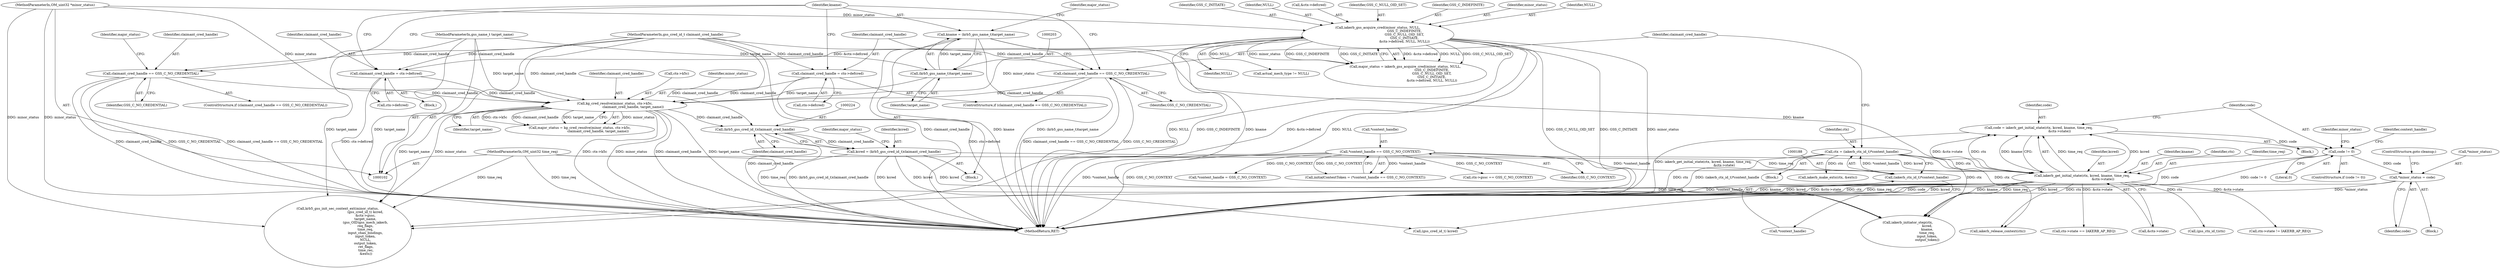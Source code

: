 digraph "0_krb5_e04f0283516e80d2f93366e0d479d13c9b5c8c2a_3@pointer" {
"1000248" [label="(Call,*minor_status = code)"];
"1000244" [label="(Call,code != 0)"];
"1000232" [label="(Call,code = iakerb_get_initial_state(ctx, kcred, kname, time_req,\n                                        &ctx->state))"];
"1000234" [label="(Call,iakerb_get_initial_state(ctx, kcred, kname, time_req,\n                                        &ctx->state))"];
"1000185" [label="(Call,ctx = (iakerb_ctx_id_t)*context_handle)"];
"1000187" [label="(Call,(iakerb_ctx_id_t)*context_handle)"];
"1000132" [label="(Call,*context_handle == GSS_C_NO_CONTEXT)"];
"1000221" [label="(Call,kcred = (krb5_gss_cred_id_t)claimant_cred_handle)"];
"1000223" [label="(Call,(krb5_gss_cred_id_t)claimant_cred_handle)"];
"1000207" [label="(Call,kg_cred_resolve(minor_status, ctx->k5c,\n                                   claimant_cred_handle, target_name))"];
"1000162" [label="(Call,iakerb_gss_acquire_cred(minor_status, NULL,\n                                                   GSS_C_INDEFINITE,\n                                                   GSS_C_NULL_OID_SET,\n                                                   GSS_C_INITIATE,\n                                                   &ctx->defcred, NULL, NULL))"];
"1000103" [label="(MethodParameterIn,OM_uint32 *minor_status)"];
"1000156" [label="(Call,claimant_cred_handle == GSS_C_NO_CREDENTIAL)"];
"1000104" [label="(MethodParameterIn,gss_cred_id_t claimant_cred_handle)"];
"1000192" [label="(Call,claimant_cred_handle == GSS_C_NO_CREDENTIAL)"];
"1000195" [label="(Call,claimant_cred_handle = ctx->defcred)"];
"1000178" [label="(Call,claimant_cred_handle = ctx->defcred)"];
"1000202" [label="(Call,(krb5_gss_name_t)target_name)"];
"1000106" [label="(MethodParameterIn,gss_name_t target_name)"];
"1000200" [label="(Call,kname = (krb5_gss_name_t)target_name)"];
"1000109" [label="(MethodParameterIn,OM_uint32 time_req)"];
"1000326" [label="(Call,krb5_gss_init_sec_context_ext(minor_status,\n                                                     (gss_cred_id_t) kcred,\n                                                     &ctx->gssc,\n                                                     target_name,\n                                                     (gss_OID)gss_mech_iakerb,\n                                                     req_flags,\n                                                     time_req,\n                                                     input_chan_bindings,\n                                                     input_token,\n                                                     NULL,\n                                                     output_token,\n                                                      ret_flags,\n                                                      time_rec,\n                                                      &exts))"];
"1000243" [label="(ControlStructure,if (code != 0))"];
"1000311" [label="(Call,iakerb_make_exts(ctx, &exts))"];
"1000186" [label="(Identifier,ctx)"];
"1000232" [label="(Call,code = iakerb_get_initial_state(ctx, kcred, kname, time_req,\n                                        &ctx->state))"];
"1000212" [label="(Identifier,claimant_cred_handle)"];
"1000213" [label="(Identifier,target_name)"];
"1000156" [label="(Call,claimant_cred_handle == GSS_C_NO_CREDENTIAL)"];
"1000178" [label="(Call,claimant_cred_handle = ctx->defcred)"];
"1000162" [label="(Call,iakerb_gss_acquire_cred(minor_status, NULL,\n                                                   GSS_C_INDEFINITE,\n                                                   GSS_C_NULL_OID_SET,\n                                                   GSS_C_INITIATE,\n                                                   &ctx->defcred, NULL, NULL))"];
"1000233" [label="(Identifier,code)"];
"1000116" [label="(Block,)"];
"1000195" [label="(Call,claimant_cred_handle = ctx->defcred)"];
"1000179" [label="(Identifier,claimant_cred_handle)"];
"1000132" [label="(Call,*context_handle == GSS_C_NO_CONTEXT)"];
"1000234" [label="(Call,iakerb_get_initial_state(ctx, kcred, kname, time_req,\n                                        &ctx->state))"];
"1000209" [label="(Call,ctx->k5c)"];
"1000328" [label="(Call,(gss_cred_id_t) kcred)"];
"1000236" [label="(Identifier,kcred)"];
"1000227" [label="(Identifier,major_status)"];
"1000247" [label="(Block,)"];
"1000252" [label="(ControlStructure,goto cleanup;)"];
"1000371" [label="(Call,actual_mech_type != NULL)"];
"1000256" [label="(Call,(gss_ctx_id_t)ctx)"];
"1000167" [label="(Identifier,GSS_C_INITIATE)"];
"1000205" [label="(Call,major_status = kg_cred_resolve(minor_status, ctx->k5c,\n                                   claimant_cred_handle, target_name))"];
"1000206" [label="(Identifier,major_status)"];
"1000248" [label="(Call,*minor_status = code)"];
"1000109" [label="(MethodParameterIn,OM_uint32 time_req)"];
"1000189" [label="(Call,*context_handle)"];
"1000251" [label="(Identifier,code)"];
"1000161" [label="(Identifier,major_status)"];
"1000164" [label="(Identifier,NULL)"];
"1000160" [label="(Call,major_status = iakerb_gss_acquire_cred(minor_status, NULL,\n                                                   GSS_C_INDEFINITE,\n                                                   GSS_C_NULL_OID_SET,\n                                                   GSS_C_INITIATE,\n                                                   &ctx->defcred, NULL, NULL))"];
"1000200" [label="(Call,kname = (krb5_gss_name_t)target_name)"];
"1000245" [label="(Identifier,code)"];
"1000168" [label="(Call,&ctx->defcred)"];
"1000244" [label="(Call,code != 0)"];
"1000192" [label="(Call,claimant_cred_handle == GSS_C_NO_CREDENTIAL)"];
"1000260" [label="(Call,ctx->state != IAKERB_AP_REQ)"];
"1000231" [label="(Block,)"];
"1000250" [label="(Identifier,minor_status)"];
"1000130" [label="(Call,initialContextToken = (*context_handle == GSS_C_NO_CONTEXT))"];
"1000249" [label="(Call,*minor_status)"];
"1000222" [label="(Identifier,kcred)"];
"1000155" [label="(ControlStructure,if (claimant_cred_handle == GSS_C_NO_CREDENTIAL))"];
"1000157" [label="(Identifier,claimant_cred_handle)"];
"1000104" [label="(MethodParameterIn,gss_cred_id_t claimant_cred_handle)"];
"1000204" [label="(Identifier,target_name)"];
"1000133" [label="(Call,*context_handle)"];
"1000421" [label="(MethodReturn,RET)"];
"1000103" [label="(MethodParameterIn,OM_uint32 *minor_status)"];
"1000106" [label="(MethodParameterIn,gss_name_t target_name)"];
"1000268" [label="(Call,iakerb_initiator_step(ctx,\n                                     kcred,\n                                     kname,\n                                     time_req,\n                                     input_token,\n                                     output_token))"];
"1000158" [label="(Identifier,GSS_C_NO_CREDENTIAL)"];
"1000208" [label="(Identifier,minor_status)"];
"1000197" [label="(Call,ctx->defcred)"];
"1000166" [label="(Identifier,GSS_C_NULL_OID_SET)"];
"1000413" [label="(Call,iakerb_release_context(ctx))"];
"1000196" [label="(Identifier,claimant_cred_handle)"];
"1000316" [label="(Call,ctx->gssc == GSS_C_NO_CONTEXT)"];
"1000221" [label="(Call,kcred = (krb5_gss_cred_id_t)claimant_cred_handle)"];
"1000246" [label="(Literal,0)"];
"1000191" [label="(ControlStructure,if (claimant_cred_handle == GSS_C_NO_CREDENTIAL))"];
"1000223" [label="(Call,(krb5_gss_cred_id_t)claimant_cred_handle)"];
"1000194" [label="(Identifier,GSS_C_NO_CREDENTIAL)"];
"1000180" [label="(Call,ctx->defcred)"];
"1000225" [label="(Identifier,claimant_cred_handle)"];
"1000165" [label="(Identifier,GSS_C_INDEFINITE)"];
"1000184" [label="(Block,)"];
"1000135" [label="(Identifier,GSS_C_NO_CONTEXT)"];
"1000237" [label="(Identifier,kname)"];
"1000207" [label="(Call,kg_cred_resolve(minor_status, ctx->k5c,\n                                   claimant_cred_handle, target_name))"];
"1000159" [label="(Block,)"];
"1000187" [label="(Call,(iakerb_ctx_id_t)*context_handle)"];
"1000293" [label="(Call,ctx->state == IAKERB_AP_REQ)"];
"1000255" [label="(Identifier,context_handle)"];
"1000163" [label="(Identifier,minor_status)"];
"1000235" [label="(Identifier,ctx)"];
"1000202" [label="(Call,(krb5_gss_name_t)target_name)"];
"1000238" [label="(Identifier,time_req)"];
"1000201" [label="(Identifier,kname)"];
"1000173" [label="(Identifier,NULL)"];
"1000415" [label="(Call,*context_handle = GSS_C_NO_CONTEXT)"];
"1000172" [label="(Identifier,NULL)"];
"1000185" [label="(Call,ctx = (iakerb_ctx_id_t)*context_handle)"];
"1000193" [label="(Identifier,claimant_cred_handle)"];
"1000239" [label="(Call,&ctx->state)"];
"1000248" -> "1000247"  [label="AST: "];
"1000248" -> "1000251"  [label="CFG: "];
"1000249" -> "1000248"  [label="AST: "];
"1000251" -> "1000248"  [label="AST: "];
"1000252" -> "1000248"  [label="CFG: "];
"1000248" -> "1000421"  [label="DDG: code"];
"1000248" -> "1000421"  [label="DDG: *minor_status"];
"1000244" -> "1000248"  [label="DDG: code"];
"1000244" -> "1000243"  [label="AST: "];
"1000244" -> "1000246"  [label="CFG: "];
"1000245" -> "1000244"  [label="AST: "];
"1000246" -> "1000244"  [label="AST: "];
"1000250" -> "1000244"  [label="CFG: "];
"1000255" -> "1000244"  [label="CFG: "];
"1000244" -> "1000421"  [label="DDG: code != 0"];
"1000244" -> "1000421"  [label="DDG: code"];
"1000232" -> "1000244"  [label="DDG: code"];
"1000232" -> "1000231"  [label="AST: "];
"1000232" -> "1000234"  [label="CFG: "];
"1000233" -> "1000232"  [label="AST: "];
"1000234" -> "1000232"  [label="AST: "];
"1000245" -> "1000232"  [label="CFG: "];
"1000232" -> "1000421"  [label="DDG: iakerb_get_initial_state(ctx, kcred, kname, time_req,\n                                        &ctx->state)"];
"1000234" -> "1000232"  [label="DDG: time_req"];
"1000234" -> "1000232"  [label="DDG: kcred"];
"1000234" -> "1000232"  [label="DDG: &ctx->state"];
"1000234" -> "1000232"  [label="DDG: ctx"];
"1000234" -> "1000232"  [label="DDG: kname"];
"1000234" -> "1000239"  [label="CFG: "];
"1000235" -> "1000234"  [label="AST: "];
"1000236" -> "1000234"  [label="AST: "];
"1000237" -> "1000234"  [label="AST: "];
"1000238" -> "1000234"  [label="AST: "];
"1000239" -> "1000234"  [label="AST: "];
"1000234" -> "1000421"  [label="DDG: kname"];
"1000234" -> "1000421"  [label="DDG: kcred"];
"1000234" -> "1000421"  [label="DDG: &ctx->state"];
"1000234" -> "1000421"  [label="DDG: ctx"];
"1000234" -> "1000421"  [label="DDG: time_req"];
"1000185" -> "1000234"  [label="DDG: ctx"];
"1000221" -> "1000234"  [label="DDG: kcred"];
"1000200" -> "1000234"  [label="DDG: kname"];
"1000109" -> "1000234"  [label="DDG: time_req"];
"1000234" -> "1000256"  [label="DDG: ctx"];
"1000234" -> "1000260"  [label="DDG: &ctx->state"];
"1000234" -> "1000268"  [label="DDG: kcred"];
"1000234" -> "1000268"  [label="DDG: kname"];
"1000234" -> "1000268"  [label="DDG: time_req"];
"1000234" -> "1000293"  [label="DDG: &ctx->state"];
"1000234" -> "1000328"  [label="DDG: kcred"];
"1000234" -> "1000326"  [label="DDG: time_req"];
"1000234" -> "1000413"  [label="DDG: ctx"];
"1000185" -> "1000184"  [label="AST: "];
"1000185" -> "1000187"  [label="CFG: "];
"1000186" -> "1000185"  [label="AST: "];
"1000187" -> "1000185"  [label="AST: "];
"1000193" -> "1000185"  [label="CFG: "];
"1000185" -> "1000421"  [label="DDG: ctx"];
"1000185" -> "1000421"  [label="DDG: (iakerb_ctx_id_t)*context_handle"];
"1000187" -> "1000185"  [label="DDG: *context_handle"];
"1000185" -> "1000268"  [label="DDG: ctx"];
"1000185" -> "1000311"  [label="DDG: ctx"];
"1000185" -> "1000413"  [label="DDG: ctx"];
"1000187" -> "1000189"  [label="CFG: "];
"1000188" -> "1000187"  [label="AST: "];
"1000189" -> "1000187"  [label="AST: "];
"1000187" -> "1000421"  [label="DDG: *context_handle"];
"1000132" -> "1000187"  [label="DDG: *context_handle"];
"1000132" -> "1000130"  [label="AST: "];
"1000132" -> "1000135"  [label="CFG: "];
"1000133" -> "1000132"  [label="AST: "];
"1000135" -> "1000132"  [label="AST: "];
"1000130" -> "1000132"  [label="CFG: "];
"1000132" -> "1000421"  [label="DDG: *context_handle"];
"1000132" -> "1000421"  [label="DDG: GSS_C_NO_CONTEXT"];
"1000132" -> "1000130"  [label="DDG: *context_handle"];
"1000132" -> "1000130"  [label="DDG: GSS_C_NO_CONTEXT"];
"1000132" -> "1000316"  [label="DDG: GSS_C_NO_CONTEXT"];
"1000132" -> "1000415"  [label="DDG: GSS_C_NO_CONTEXT"];
"1000221" -> "1000116"  [label="AST: "];
"1000221" -> "1000223"  [label="CFG: "];
"1000222" -> "1000221"  [label="AST: "];
"1000223" -> "1000221"  [label="AST: "];
"1000227" -> "1000221"  [label="CFG: "];
"1000221" -> "1000421"  [label="DDG: (krb5_gss_cred_id_t)claimant_cred_handle"];
"1000221" -> "1000421"  [label="DDG: kcred"];
"1000223" -> "1000221"  [label="DDG: claimant_cred_handle"];
"1000221" -> "1000268"  [label="DDG: kcred"];
"1000221" -> "1000328"  [label="DDG: kcred"];
"1000223" -> "1000225"  [label="CFG: "];
"1000224" -> "1000223"  [label="AST: "];
"1000225" -> "1000223"  [label="AST: "];
"1000223" -> "1000421"  [label="DDG: claimant_cred_handle"];
"1000207" -> "1000223"  [label="DDG: claimant_cred_handle"];
"1000104" -> "1000223"  [label="DDG: claimant_cred_handle"];
"1000207" -> "1000205"  [label="AST: "];
"1000207" -> "1000213"  [label="CFG: "];
"1000208" -> "1000207"  [label="AST: "];
"1000209" -> "1000207"  [label="AST: "];
"1000212" -> "1000207"  [label="AST: "];
"1000213" -> "1000207"  [label="AST: "];
"1000205" -> "1000207"  [label="CFG: "];
"1000207" -> "1000421"  [label="DDG: ctx->k5c"];
"1000207" -> "1000421"  [label="DDG: minor_status"];
"1000207" -> "1000421"  [label="DDG: claimant_cred_handle"];
"1000207" -> "1000421"  [label="DDG: target_name"];
"1000207" -> "1000205"  [label="DDG: minor_status"];
"1000207" -> "1000205"  [label="DDG: ctx->k5c"];
"1000207" -> "1000205"  [label="DDG: claimant_cred_handle"];
"1000207" -> "1000205"  [label="DDG: target_name"];
"1000162" -> "1000207"  [label="DDG: minor_status"];
"1000103" -> "1000207"  [label="DDG: minor_status"];
"1000156" -> "1000207"  [label="DDG: claimant_cred_handle"];
"1000192" -> "1000207"  [label="DDG: claimant_cred_handle"];
"1000195" -> "1000207"  [label="DDG: claimant_cred_handle"];
"1000178" -> "1000207"  [label="DDG: claimant_cred_handle"];
"1000104" -> "1000207"  [label="DDG: claimant_cred_handle"];
"1000202" -> "1000207"  [label="DDG: target_name"];
"1000106" -> "1000207"  [label="DDG: target_name"];
"1000207" -> "1000326"  [label="DDG: minor_status"];
"1000207" -> "1000326"  [label="DDG: target_name"];
"1000162" -> "1000160"  [label="AST: "];
"1000162" -> "1000173"  [label="CFG: "];
"1000163" -> "1000162"  [label="AST: "];
"1000164" -> "1000162"  [label="AST: "];
"1000165" -> "1000162"  [label="AST: "];
"1000166" -> "1000162"  [label="AST: "];
"1000167" -> "1000162"  [label="AST: "];
"1000168" -> "1000162"  [label="AST: "];
"1000172" -> "1000162"  [label="AST: "];
"1000173" -> "1000162"  [label="AST: "];
"1000160" -> "1000162"  [label="CFG: "];
"1000162" -> "1000421"  [label="DDG: &ctx->defcred"];
"1000162" -> "1000421"  [label="DDG: NULL"];
"1000162" -> "1000421"  [label="DDG: GSS_C_NULL_OID_SET"];
"1000162" -> "1000421"  [label="DDG: GSS_C_INITIATE"];
"1000162" -> "1000421"  [label="DDG: minor_status"];
"1000162" -> "1000421"  [label="DDG: GSS_C_INDEFINITE"];
"1000162" -> "1000160"  [label="DDG: &ctx->defcred"];
"1000162" -> "1000160"  [label="DDG: NULL"];
"1000162" -> "1000160"  [label="DDG: GSS_C_NULL_OID_SET"];
"1000162" -> "1000160"  [label="DDG: minor_status"];
"1000162" -> "1000160"  [label="DDG: GSS_C_INDEFINITE"];
"1000162" -> "1000160"  [label="DDG: GSS_C_INITIATE"];
"1000103" -> "1000162"  [label="DDG: minor_status"];
"1000162" -> "1000178"  [label="DDG: &ctx->defcred"];
"1000162" -> "1000326"  [label="DDG: NULL"];
"1000162" -> "1000371"  [label="DDG: NULL"];
"1000103" -> "1000102"  [label="AST: "];
"1000103" -> "1000421"  [label="DDG: minor_status"];
"1000103" -> "1000326"  [label="DDG: minor_status"];
"1000156" -> "1000155"  [label="AST: "];
"1000156" -> "1000158"  [label="CFG: "];
"1000157" -> "1000156"  [label="AST: "];
"1000158" -> "1000156"  [label="AST: "];
"1000161" -> "1000156"  [label="CFG: "];
"1000201" -> "1000156"  [label="CFG: "];
"1000156" -> "1000421"  [label="DDG: claimant_cred_handle"];
"1000156" -> "1000421"  [label="DDG: GSS_C_NO_CREDENTIAL"];
"1000156" -> "1000421"  [label="DDG: claimant_cred_handle == GSS_C_NO_CREDENTIAL"];
"1000104" -> "1000156"  [label="DDG: claimant_cred_handle"];
"1000104" -> "1000102"  [label="AST: "];
"1000104" -> "1000421"  [label="DDG: claimant_cred_handle"];
"1000104" -> "1000178"  [label="DDG: claimant_cred_handle"];
"1000104" -> "1000192"  [label="DDG: claimant_cred_handle"];
"1000104" -> "1000195"  [label="DDG: claimant_cred_handle"];
"1000192" -> "1000191"  [label="AST: "];
"1000192" -> "1000194"  [label="CFG: "];
"1000193" -> "1000192"  [label="AST: "];
"1000194" -> "1000192"  [label="AST: "];
"1000196" -> "1000192"  [label="CFG: "];
"1000201" -> "1000192"  [label="CFG: "];
"1000192" -> "1000421"  [label="DDG: GSS_C_NO_CREDENTIAL"];
"1000192" -> "1000421"  [label="DDG: claimant_cred_handle == GSS_C_NO_CREDENTIAL"];
"1000195" -> "1000191"  [label="AST: "];
"1000195" -> "1000197"  [label="CFG: "];
"1000196" -> "1000195"  [label="AST: "];
"1000197" -> "1000195"  [label="AST: "];
"1000201" -> "1000195"  [label="CFG: "];
"1000195" -> "1000421"  [label="DDG: ctx->defcred"];
"1000178" -> "1000159"  [label="AST: "];
"1000178" -> "1000180"  [label="CFG: "];
"1000179" -> "1000178"  [label="AST: "];
"1000180" -> "1000178"  [label="AST: "];
"1000201" -> "1000178"  [label="CFG: "];
"1000178" -> "1000421"  [label="DDG: ctx->defcred"];
"1000202" -> "1000200"  [label="AST: "];
"1000202" -> "1000204"  [label="CFG: "];
"1000203" -> "1000202"  [label="AST: "];
"1000204" -> "1000202"  [label="AST: "];
"1000200" -> "1000202"  [label="CFG: "];
"1000202" -> "1000200"  [label="DDG: target_name"];
"1000106" -> "1000202"  [label="DDG: target_name"];
"1000106" -> "1000102"  [label="AST: "];
"1000106" -> "1000421"  [label="DDG: target_name"];
"1000106" -> "1000326"  [label="DDG: target_name"];
"1000200" -> "1000116"  [label="AST: "];
"1000201" -> "1000200"  [label="AST: "];
"1000206" -> "1000200"  [label="CFG: "];
"1000200" -> "1000421"  [label="DDG: kname"];
"1000200" -> "1000421"  [label="DDG: (krb5_gss_name_t)target_name"];
"1000200" -> "1000268"  [label="DDG: kname"];
"1000109" -> "1000102"  [label="AST: "];
"1000109" -> "1000421"  [label="DDG: time_req"];
"1000109" -> "1000268"  [label="DDG: time_req"];
"1000109" -> "1000326"  [label="DDG: time_req"];
}

